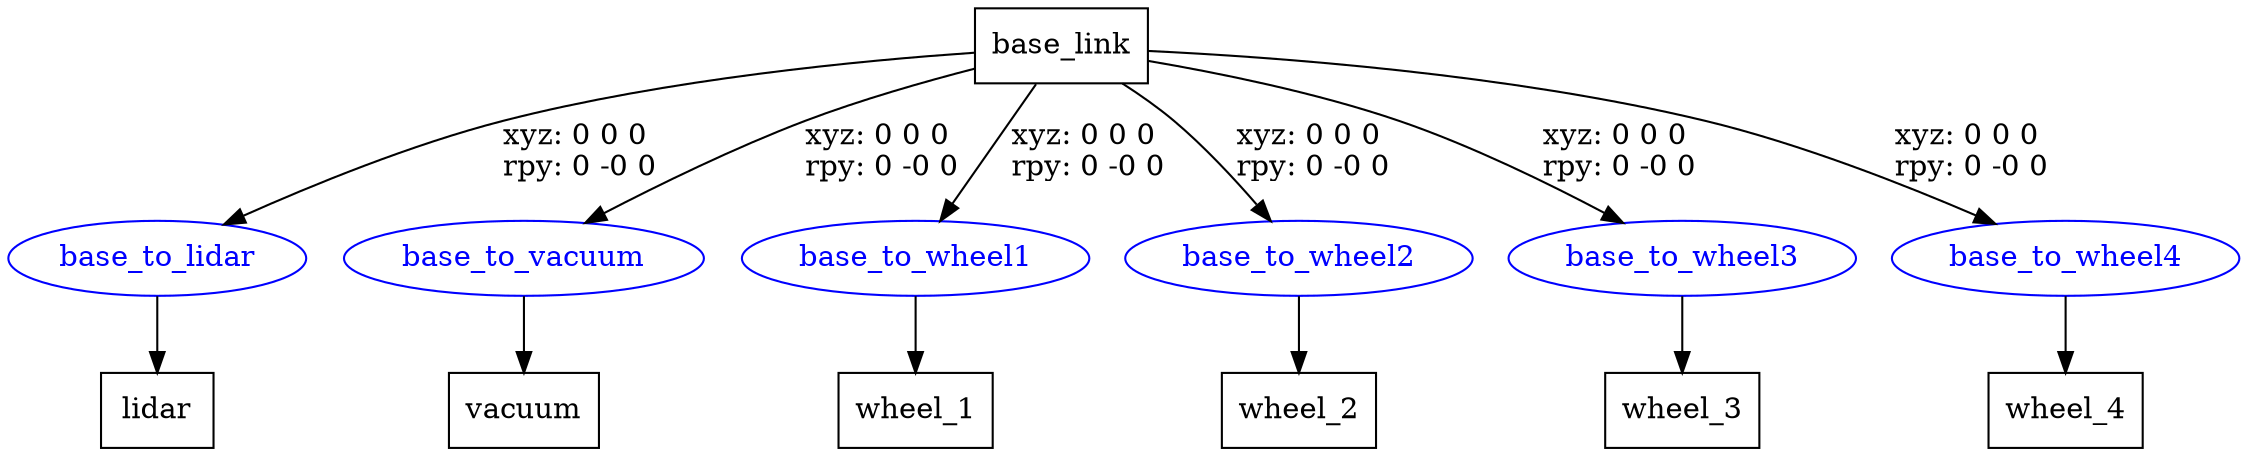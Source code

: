 digraph G {
node [shape=box];
"base_link" [label="base_link"];
"lidar" [label="lidar"];
"vacuum" [label="vacuum"];
"wheel_1" [label="wheel_1"];
"wheel_2" [label="wheel_2"];
"wheel_3" [label="wheel_3"];
"wheel_4" [label="wheel_4"];
node [shape=ellipse, color=blue, fontcolor=blue];
"base_link" -> "base_to_lidar" [label="xyz: 0 0 0 \nrpy: 0 -0 0"]
"base_to_lidar" -> "lidar"
"base_link" -> "base_to_vacuum" [label="xyz: 0 0 0 \nrpy: 0 -0 0"]
"base_to_vacuum" -> "vacuum"
"base_link" -> "base_to_wheel1" [label="xyz: 0 0 0 \nrpy: 0 -0 0"]
"base_to_wheel1" -> "wheel_1"
"base_link" -> "base_to_wheel2" [label="xyz: 0 0 0 \nrpy: 0 -0 0"]
"base_to_wheel2" -> "wheel_2"
"base_link" -> "base_to_wheel3" [label="xyz: 0 0 0 \nrpy: 0 -0 0"]
"base_to_wheel3" -> "wheel_3"
"base_link" -> "base_to_wheel4" [label="xyz: 0 0 0 \nrpy: 0 -0 0"]
"base_to_wheel4" -> "wheel_4"
}
